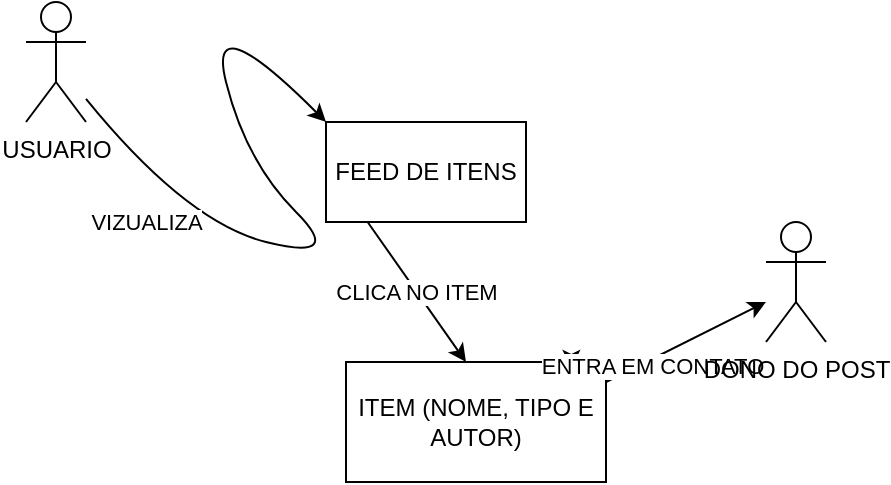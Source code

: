 <mxfile version="26.2.14">
  <diagram name="Página-1" id="OL_LDCQgaD2KiUabSl8v">
    <mxGraphModel dx="864" dy="474" grid="1" gridSize="10" guides="1" tooltips="1" connect="1" arrows="1" fold="1" page="1" pageScale="1" pageWidth="827" pageHeight="1169" math="0" shadow="0">
      <root>
        <mxCell id="0" />
        <mxCell id="1" parent="0" />
        <mxCell id="NhiFiXTrloDgon2P1Ml5-7" value="USUARIO" style="shape=umlActor;verticalLabelPosition=bottom;verticalAlign=top;html=1;outlineConnect=0;" vertex="1" parent="1">
          <mxGeometry x="70" y="60" width="30" height="60" as="geometry" />
        </mxCell>
        <mxCell id="NhiFiXTrloDgon2P1Ml5-8" value="VIZUALIZA" style="curved=1;endArrow=classic;html=1;rounded=0;" edge="1" parent="1" source="NhiFiXTrloDgon2P1Ml5-7">
          <mxGeometry x="-0.666" y="-16" width="50" height="50" relative="1" as="geometry">
            <mxPoint x="390" y="270" as="sourcePoint" />
            <mxPoint x="220" y="120" as="targetPoint" />
            <Array as="points">
              <mxPoint x="150" y="170" />
              <mxPoint x="230" y="190" />
              <mxPoint x="180" y="140" />
              <mxPoint x="160" y="60" />
            </Array>
            <mxPoint y="-1" as="offset" />
          </mxGeometry>
        </mxCell>
        <mxCell id="NhiFiXTrloDgon2P1Ml5-9" value="FEED DE ITENS" style="rounded=0;whiteSpace=wrap;html=1;" vertex="1" parent="1">
          <mxGeometry x="220" y="120" width="100" height="50" as="geometry" />
        </mxCell>
        <mxCell id="NhiFiXTrloDgon2P1Ml5-10" value="CLICA NO ITEM" style="endArrow=classic;html=1;rounded=0;exitX=1.008;exitY=0.617;exitDx=0;exitDy=0;exitPerimeter=0;" edge="1" parent="1">
          <mxGeometry x="-0.007" width="50" height="50" relative="1" as="geometry">
            <mxPoint x="240.8" y="170.0" as="sourcePoint" />
            <mxPoint x="290" y="240" as="targetPoint" />
            <mxPoint as="offset" />
          </mxGeometry>
        </mxCell>
        <mxCell id="NhiFiXTrloDgon2P1Ml5-11" value="ITEM&amp;nbsp;&lt;span style=&quot;background-color: transparent; color: light-dark(rgb(0, 0, 0), rgb(255, 255, 255));&quot;&gt;(NOME, TIPO E AUTOR)&lt;/span&gt;" style="rounded=0;whiteSpace=wrap;html=1;" vertex="1" parent="1">
          <mxGeometry x="230" y="240" width="130" height="60" as="geometry" />
        </mxCell>
        <mxCell id="NhiFiXTrloDgon2P1Ml5-12" style="edgeStyle=orthogonalEdgeStyle;rounded=0;orthogonalLoop=1;jettySize=auto;html=1;exitX=0.75;exitY=0;exitDx=0;exitDy=0;entryX=0.867;entryY=0.05;entryDx=0;entryDy=0;entryPerimeter=0;" edge="1" parent="1" source="NhiFiXTrloDgon2P1Ml5-11" target="NhiFiXTrloDgon2P1Ml5-11">
          <mxGeometry relative="1" as="geometry" />
        </mxCell>
        <mxCell id="NhiFiXTrloDgon2P1Ml5-14" value="" style="endArrow=classic;html=1;rounded=0;" edge="1" parent="1">
          <mxGeometry width="50" height="50" relative="1" as="geometry">
            <mxPoint x="360" y="250" as="sourcePoint" />
            <mxPoint x="440" y="210" as="targetPoint" />
          </mxGeometry>
        </mxCell>
        <mxCell id="NhiFiXTrloDgon2P1Ml5-16" value="ENTRA EM CONTATO" style="edgeLabel;html=1;align=center;verticalAlign=middle;resizable=0;points=[];" vertex="1" connectable="0" parent="NhiFiXTrloDgon2P1Ml5-14">
          <mxGeometry x="-0.46" y="-3" relative="1" as="geometry">
            <mxPoint as="offset" />
          </mxGeometry>
        </mxCell>
        <mxCell id="NhiFiXTrloDgon2P1Ml5-15" value="DONO DO POST" style="shape=umlActor;verticalLabelPosition=bottom;verticalAlign=top;html=1;outlineConnect=0;" vertex="1" parent="1">
          <mxGeometry x="440" y="170" width="30" height="60" as="geometry" />
        </mxCell>
      </root>
    </mxGraphModel>
  </diagram>
</mxfile>
